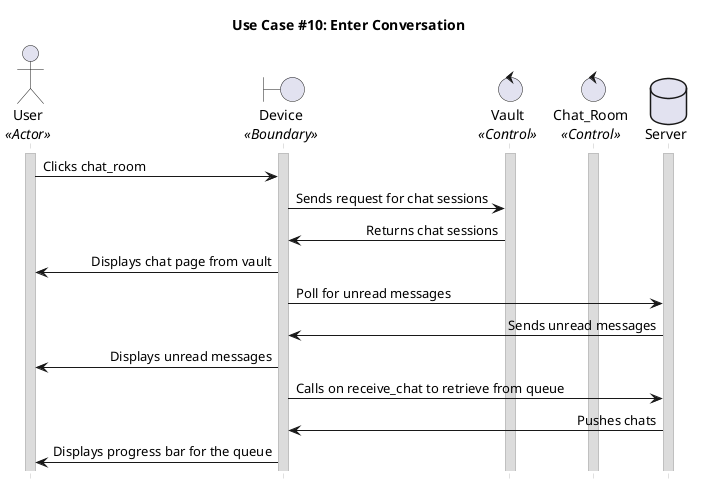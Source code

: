 
@startuml uc10
title "Use Case #10: Enter Conversation"

'Styling goes here
hide footbox
skinparam stereotypePosition bottom
skinparam sequenceMessageAlign direction
skinparam sequence {
	LifeLineBorderColor #Silver
	LifeLineBackgroundColor #Gainsboro
}

'Setup the objects involved here
Actor User as User <<Actor>>
boundary Device as Device <<Boundary>>
control Vault as Vault <<Control>>
control Chat_Room as Chat_Room<<Control>>
database Server
'Setup persistent objects here
activate User
activate Device 
activate Vault
activate Chat_Room
activate Server
'--- FLOW OF CONTROL STARTS HERE ---

User -> Device : Clicks chat_room
Device -> Vault : Sends request for chat sessions
Vault -> Device : Returns chat sessions
Device -> User:  Displays chat page from vault
Device -> Server: Poll for unread messages
Server -> Device: Sends unread messages
Device -> User: Displays unread messages
Device -> Server: Calls on receive_chat to retrieve from queue
Server -> Device: Pushes chats
Device -> User: Displays progress bar for the queue

'--- FLOW OF CONTROL ENDS HERE   ---

@enduml